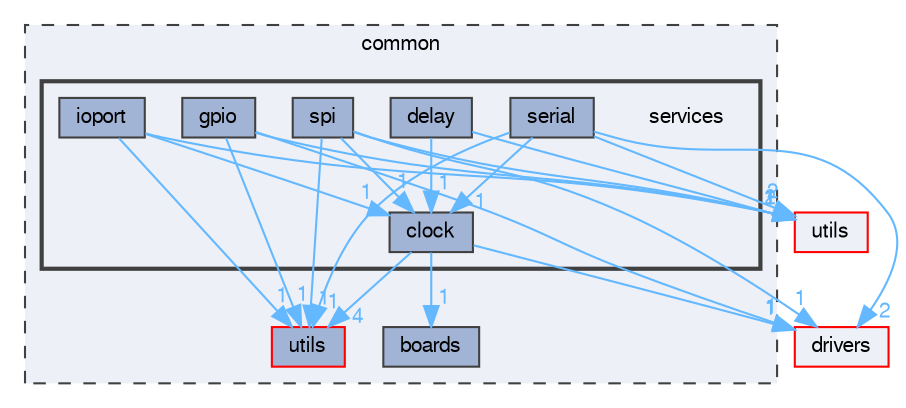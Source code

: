 digraph "services"
{
 // LATEX_PDF_SIZE
  bgcolor="transparent";
  edge [fontname=FreeSans,fontsize=10,labelfontname=FreeSans,labelfontsize=10];
  node [fontname=FreeSans,fontsize=10,shape=box,height=0.2,width=0.4];
  compound=true
  subgraph clusterdir_bdd9a5d540de89e9fe90efdfc6973a4f {
    graph [ bgcolor="#edf0f7", pencolor="grey25", label="common", fontname=FreeSans,fontsize=10 style="filled,dashed", URL="dir_bdd9a5d540de89e9fe90efdfc6973a4f.html",tooltip=""]
  dir_0436d9f603714fe0a7ad8b8c102355f5 [label="boards", fillcolor="#a2b4d6", color="grey25", style="filled", URL="dir_0436d9f603714fe0a7ad8b8c102355f5.html",tooltip=""];
  dir_85effdddc426fd82e3610be0948fd413 [label="utils", fillcolor="#a2b4d6", color="red", style="filled", URL="dir_85effdddc426fd82e3610be0948fd413.html",tooltip=""];
  subgraph clusterdir_7cbf1cf0e17b7da5051405e51c36fab2 {
    graph [ bgcolor="#edf0f7", pencolor="grey25", label="", fontname=FreeSans,fontsize=10 style="filled,bold", URL="dir_7cbf1cf0e17b7da5051405e51c36fab2.html",tooltip=""]
    dir_7cbf1cf0e17b7da5051405e51c36fab2 [shape=plaintext, label="services"];
  dir_410424a981c6afa253b7eef69e83a965 [label="clock", fillcolor="#a2b4d6", color="grey25", style="filled", URL="dir_410424a981c6afa253b7eef69e83a965.html",tooltip=""];
  dir_9645825f65c2b6c4f14d3d5165c75afa [label="delay", fillcolor="#a2b4d6", color="grey25", style="filled", URL="dir_9645825f65c2b6c4f14d3d5165c75afa.html",tooltip=""];
  dir_210628393fae0feee6a524b63206cb79 [label="gpio", fillcolor="#a2b4d6", color="grey25", style="filled", URL="dir_210628393fae0feee6a524b63206cb79.html",tooltip=""];
  dir_2d1ac138448f58e1309f80f386c93244 [label="ioport", fillcolor="#a2b4d6", color="grey25", style="filled", URL="dir_2d1ac138448f58e1309f80f386c93244.html",tooltip=""];
  dir_831b65b702b0b2b4f600391b465fadd5 [label="serial", fillcolor="#a2b4d6", color="grey25", style="filled", URL="dir_831b65b702b0b2b4f600391b465fadd5.html",tooltip=""];
  dir_288c603995b5bd51450cdc52ea5200b4 [label="spi", fillcolor="#a2b4d6", color="grey25", style="filled", URL="dir_288c603995b5bd51450cdc52ea5200b4.html",tooltip=""];
  }
  }
  dir_23452eaafd74a0dfcbccff24142d67ec [label="drivers", fillcolor="#edf0f7", color="red", style="filled", URL="dir_23452eaafd74a0dfcbccff24142d67ec.html",tooltip=""];
  dir_7dbb3f8d9b3c7f1bbfe241818c433d10 [label="utils", fillcolor="#edf0f7", color="red", style="filled", URL="dir_7dbb3f8d9b3c7f1bbfe241818c433d10.html",tooltip=""];
  dir_410424a981c6afa253b7eef69e83a965->dir_85effdddc426fd82e3610be0948fd413 [headlabel="4", labeldistance=1.5 headhref="dir_000004_000067.html" color="steelblue1" fontcolor="steelblue1"];
  dir_410424a981c6afa253b7eef69e83a965->dir_0436d9f603714fe0a7ad8b8c102355f5 [headlabel="1", labeldistance=1.5 headhref="dir_000004_000000.html" color="steelblue1" fontcolor="steelblue1"];
  dir_410424a981c6afa253b7eef69e83a965->dir_23452eaafd74a0dfcbccff24142d67ec [headlabel="1", labeldistance=1.5 headhref="dir_000004_000014.html" color="steelblue1" fontcolor="steelblue1"];
  dir_9645825f65c2b6c4f14d3d5165c75afa->dir_410424a981c6afa253b7eef69e83a965 [headlabel="1", labeldistance=1.5 headhref="dir_000011_000004.html" color="steelblue1" fontcolor="steelblue1"];
  dir_9645825f65c2b6c4f14d3d5165c75afa->dir_7dbb3f8d9b3c7f1bbfe241818c433d10 [headlabel="1", labeldistance=1.5 headhref="dir_000011_000068.html" color="steelblue1" fontcolor="steelblue1"];
  dir_210628393fae0feee6a524b63206cb79->dir_85effdddc426fd82e3610be0948fd413 [headlabel="1", labeldistance=1.5 headhref="dir_000018_000067.html" color="steelblue1" fontcolor="steelblue1"];
  dir_210628393fae0feee6a524b63206cb79->dir_7dbb3f8d9b3c7f1bbfe241818c433d10 [headlabel="1", labeldistance=1.5 headhref="dir_000018_000068.html" color="steelblue1" fontcolor="steelblue1"];
  dir_210628393fae0feee6a524b63206cb79->dir_23452eaafd74a0dfcbccff24142d67ec [headlabel="1", labeldistance=1.5 headhref="dir_000018_000014.html" color="steelblue1" fontcolor="steelblue1"];
  dir_2d1ac138448f58e1309f80f386c93244->dir_7dbb3f8d9b3c7f1bbfe241818c433d10 [headlabel="1", labeldistance=1.5 headhref="dir_000031_000068.html" color="steelblue1" fontcolor="steelblue1"];
  dir_2d1ac138448f58e1309f80f386c93244->dir_85effdddc426fd82e3610be0948fd413 [headlabel="1", labeldistance=1.5 headhref="dir_000031_000067.html" color="steelblue1" fontcolor="steelblue1"];
  dir_2d1ac138448f58e1309f80f386c93244->dir_410424a981c6afa253b7eef69e83a965 [headlabel="1", labeldistance=1.5 headhref="dir_000031_000004.html" color="steelblue1" fontcolor="steelblue1"];
  dir_831b65b702b0b2b4f600391b465fadd5->dir_23452eaafd74a0dfcbccff24142d67ec [headlabel="2", labeldistance=1.5 headhref="dir_000047_000014.html" color="steelblue1" fontcolor="steelblue1"];
  dir_831b65b702b0b2b4f600391b465fadd5->dir_410424a981c6afa253b7eef69e83a965 [headlabel="1", labeldistance=1.5 headhref="dir_000047_000004.html" color="steelblue1" fontcolor="steelblue1"];
  dir_831b65b702b0b2b4f600391b465fadd5->dir_7dbb3f8d9b3c7f1bbfe241818c433d10 [headlabel="2", labeldistance=1.5 headhref="dir_000047_000068.html" color="steelblue1" fontcolor="steelblue1"];
  dir_831b65b702b0b2b4f600391b465fadd5->dir_85effdddc426fd82e3610be0948fd413 [headlabel="1", labeldistance=1.5 headhref="dir_000047_000067.html" color="steelblue1" fontcolor="steelblue1"];
  dir_288c603995b5bd51450cdc52ea5200b4->dir_23452eaafd74a0dfcbccff24142d67ec [headlabel="1", labeldistance=1.5 headhref="dir_000058_000014.html" color="steelblue1" fontcolor="steelblue1"];
  dir_288c603995b5bd51450cdc52ea5200b4->dir_410424a981c6afa253b7eef69e83a965 [headlabel="1", labeldistance=1.5 headhref="dir_000058_000004.html" color="steelblue1" fontcolor="steelblue1"];
  dir_288c603995b5bd51450cdc52ea5200b4->dir_7dbb3f8d9b3c7f1bbfe241818c433d10 [headlabel="2", labeldistance=1.5 headhref="dir_000058_000068.html" color="steelblue1" fontcolor="steelblue1"];
  dir_288c603995b5bd51450cdc52ea5200b4->dir_85effdddc426fd82e3610be0948fd413 [headlabel="1", labeldistance=1.5 headhref="dir_000058_000067.html" color="steelblue1" fontcolor="steelblue1"];
}
